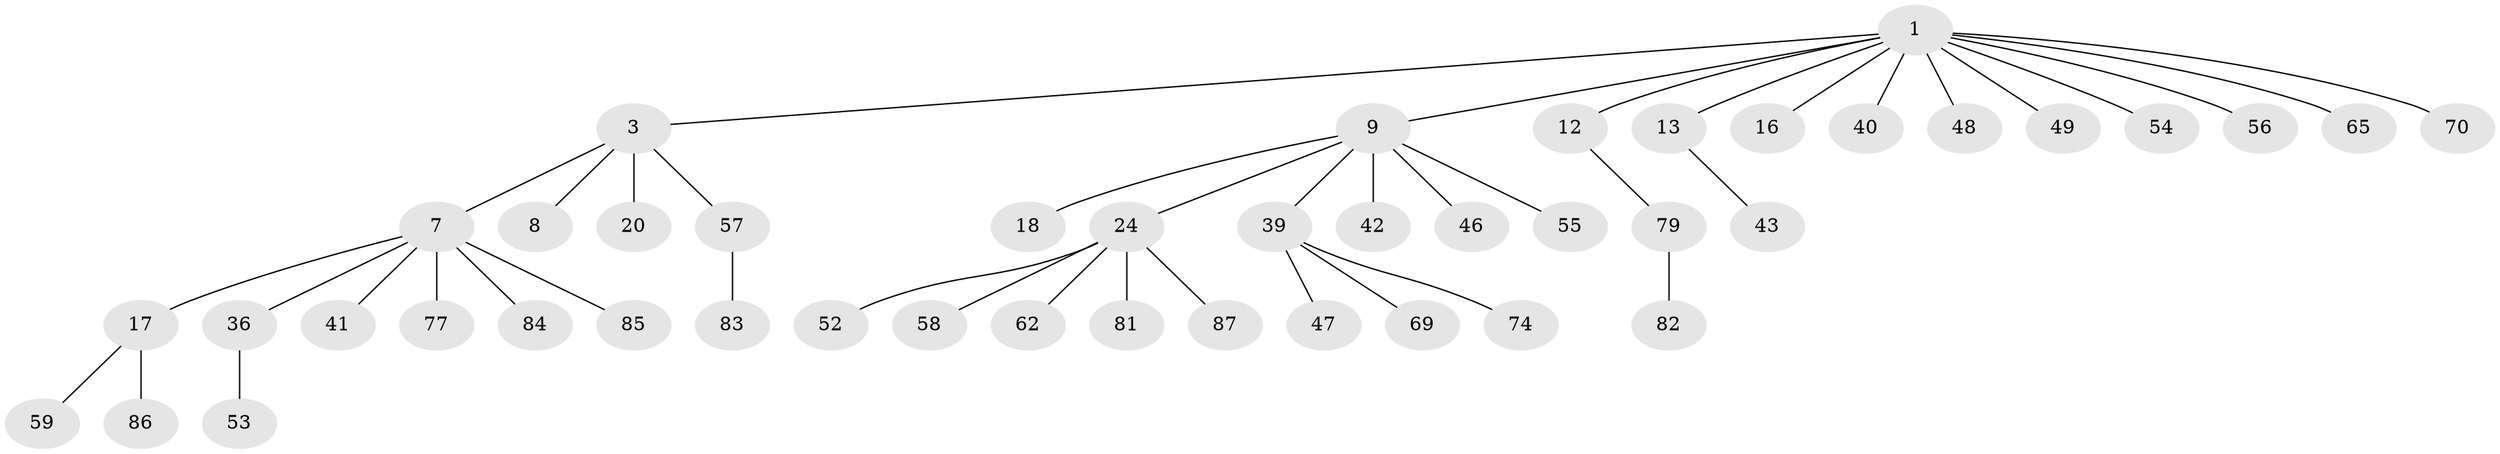 // original degree distribution, {8: 0.011235955056179775, 1: 0.5393258426966292, 4: 0.0898876404494382, 5: 0.0449438202247191, 2: 0.1797752808988764, 3: 0.1348314606741573}
// Generated by graph-tools (version 1.1) at 2025/15/03/09/25 04:15:29]
// undirected, 44 vertices, 43 edges
graph export_dot {
graph [start="1"]
  node [color=gray90,style=filled];
  1 [super="+2+6+4"];
  3 [super="+5+37"];
  7 [super="+19+22+10"];
  8 [super="+73"];
  9 [super="+11+15"];
  12 [super="+32+14"];
  13 [super="+28"];
  16 [super="+23+64+21"];
  17 [super="+30+50"];
  18 [super="+67+38"];
  20;
  24 [super="+27+34+26+78"];
  36 [super="+51"];
  39 [super="+44+45+61"];
  40;
  41;
  42;
  43;
  46;
  47;
  48 [super="+75"];
  49;
  52 [super="+76"];
  53;
  54 [super="+63"];
  55;
  56;
  57;
  58 [super="+60+68"];
  59;
  62;
  65;
  69 [super="+71+80"];
  70;
  74;
  77;
  79;
  81;
  82;
  83;
  84;
  85;
  86;
  87;
  1 -- 3;
  1 -- 9;
  1 -- 13;
  1 -- 48;
  1 -- 70;
  1 -- 65;
  1 -- 49;
  1 -- 40;
  1 -- 12;
  1 -- 16;
  1 -- 56;
  1 -- 54;
  3 -- 57;
  3 -- 8;
  3 -- 20;
  3 -- 7;
  7 -- 84;
  7 -- 36;
  7 -- 41;
  7 -- 17;
  7 -- 77;
  7 -- 85;
  9 -- 39;
  9 -- 42;
  9 -- 24;
  9 -- 55;
  9 -- 18;
  9 -- 46;
  12 -- 79;
  13 -- 43;
  17 -- 86;
  17 -- 59;
  24 -- 62;
  24 -- 87;
  24 -- 81;
  24 -- 58;
  24 -- 52;
  36 -- 53;
  39 -- 47;
  39 -- 69;
  39 -- 74;
  57 -- 83;
  79 -- 82;
}
